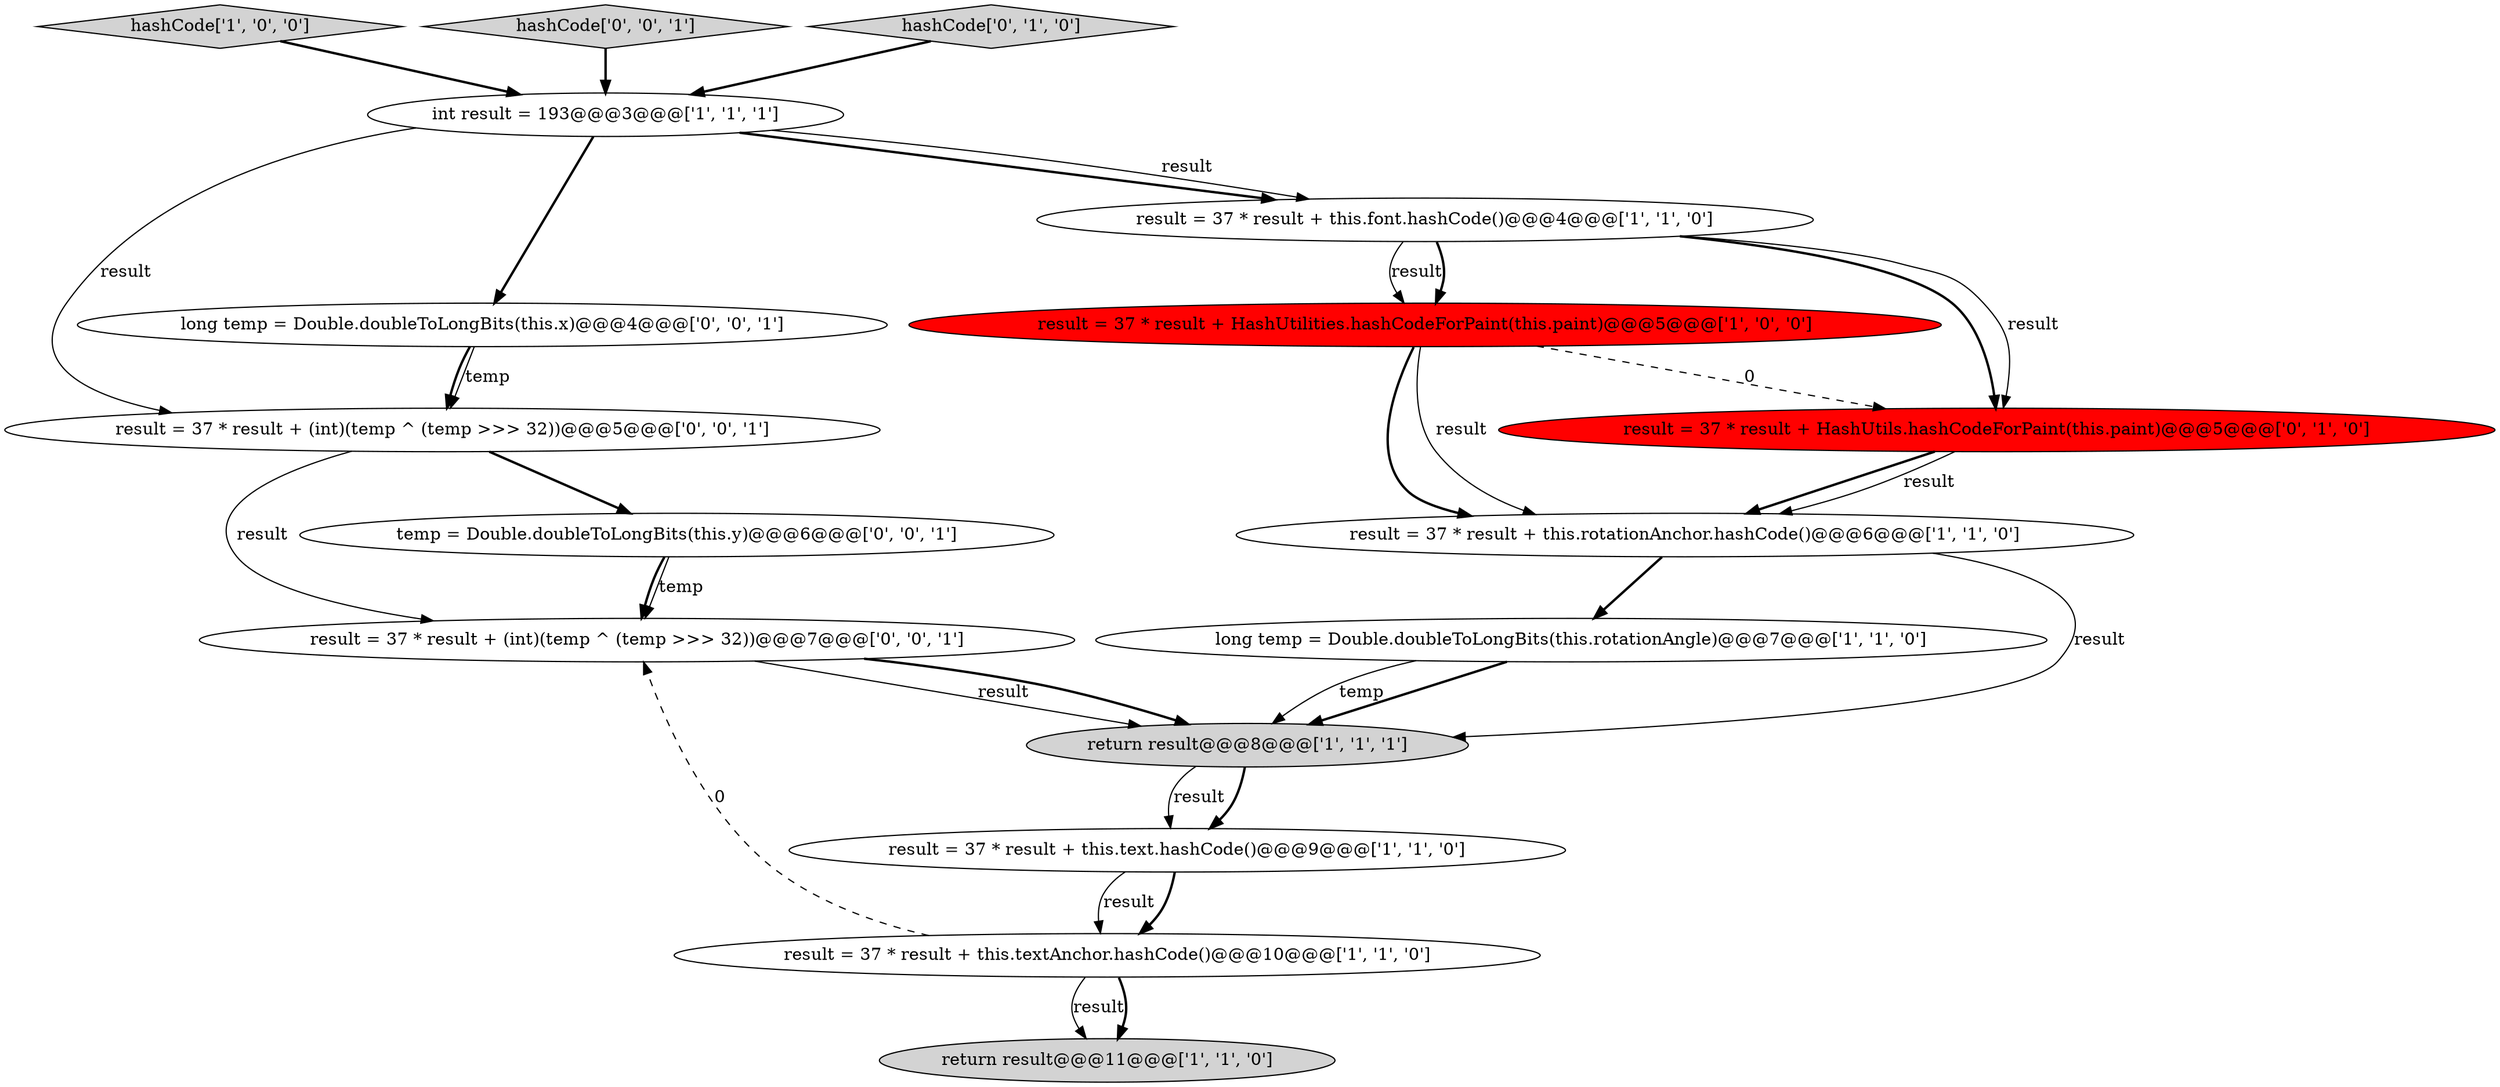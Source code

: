 digraph {
13 [style = filled, label = "result = 37 * result + (int)(temp ^ (temp >>> 32))@@@5@@@['0', '0', '1']", fillcolor = white, shape = ellipse image = "AAA0AAABBB3BBB"];
3 [style = filled, label = "hashCode['1', '0', '0']", fillcolor = lightgray, shape = diamond image = "AAA0AAABBB1BBB"];
15 [style = filled, label = "hashCode['0', '0', '1']", fillcolor = lightgray, shape = diamond image = "AAA0AAABBB3BBB"];
14 [style = filled, label = "result = 37 * result + (int)(temp ^ (temp >>> 32))@@@7@@@['0', '0', '1']", fillcolor = white, shape = ellipse image = "AAA0AAABBB3BBB"];
4 [style = filled, label = "result = 37 * result + this.rotationAnchor.hashCode()@@@6@@@['1', '1', '0']", fillcolor = white, shape = ellipse image = "AAA0AAABBB1BBB"];
12 [style = filled, label = "temp = Double.doubleToLongBits(this.y)@@@6@@@['0', '0', '1']", fillcolor = white, shape = ellipse image = "AAA0AAABBB3BBB"];
11 [style = filled, label = "result = 37 * result + HashUtils.hashCodeForPaint(this.paint)@@@5@@@['0', '1', '0']", fillcolor = red, shape = ellipse image = "AAA1AAABBB2BBB"];
5 [style = filled, label = "return result@@@8@@@['1', '1', '1']", fillcolor = lightgray, shape = ellipse image = "AAA0AAABBB1BBB"];
2 [style = filled, label = "return result@@@11@@@['1', '1', '0']", fillcolor = lightgray, shape = ellipse image = "AAA0AAABBB1BBB"];
16 [style = filled, label = "long temp = Double.doubleToLongBits(this.x)@@@4@@@['0', '0', '1']", fillcolor = white, shape = ellipse image = "AAA0AAABBB3BBB"];
1 [style = filled, label = "long temp = Double.doubleToLongBits(this.rotationAngle)@@@7@@@['1', '1', '0']", fillcolor = white, shape = ellipse image = "AAA0AAABBB1BBB"];
10 [style = filled, label = "hashCode['0', '1', '0']", fillcolor = lightgray, shape = diamond image = "AAA0AAABBB2BBB"];
7 [style = filled, label = "result = 37 * result + this.font.hashCode()@@@4@@@['1', '1', '0']", fillcolor = white, shape = ellipse image = "AAA0AAABBB1BBB"];
9 [style = filled, label = "result = 37 * result + this.text.hashCode()@@@9@@@['1', '1', '0']", fillcolor = white, shape = ellipse image = "AAA0AAABBB1BBB"];
6 [style = filled, label = "result = 37 * result + HashUtilities.hashCodeForPaint(this.paint)@@@5@@@['1', '0', '0']", fillcolor = red, shape = ellipse image = "AAA1AAABBB1BBB"];
8 [style = filled, label = "result = 37 * result + this.textAnchor.hashCode()@@@10@@@['1', '1', '0']", fillcolor = white, shape = ellipse image = "AAA0AAABBB1BBB"];
0 [style = filled, label = "int result = 193@@@3@@@['1', '1', '1']", fillcolor = white, shape = ellipse image = "AAA0AAABBB1BBB"];
1->5 [style = bold, label=""];
0->16 [style = bold, label=""];
16->13 [style = bold, label=""];
7->11 [style = bold, label=""];
5->9 [style = bold, label=""];
7->6 [style = solid, label="result"];
5->9 [style = solid, label="result"];
0->13 [style = solid, label="result"];
13->14 [style = solid, label="result"];
11->4 [style = bold, label=""];
11->4 [style = solid, label="result"];
6->11 [style = dashed, label="0"];
8->14 [style = dashed, label="0"];
9->8 [style = bold, label=""];
3->0 [style = bold, label=""];
14->5 [style = solid, label="result"];
0->7 [style = bold, label=""];
12->14 [style = solid, label="temp"];
8->2 [style = solid, label="result"];
6->4 [style = bold, label=""];
13->12 [style = bold, label=""];
4->5 [style = solid, label="result"];
7->11 [style = solid, label="result"];
1->5 [style = solid, label="temp"];
8->2 [style = bold, label=""];
15->0 [style = bold, label=""];
0->7 [style = solid, label="result"];
10->0 [style = bold, label=""];
7->6 [style = bold, label=""];
12->14 [style = bold, label=""];
6->4 [style = solid, label="result"];
9->8 [style = solid, label="result"];
4->1 [style = bold, label=""];
16->13 [style = solid, label="temp"];
14->5 [style = bold, label=""];
}
